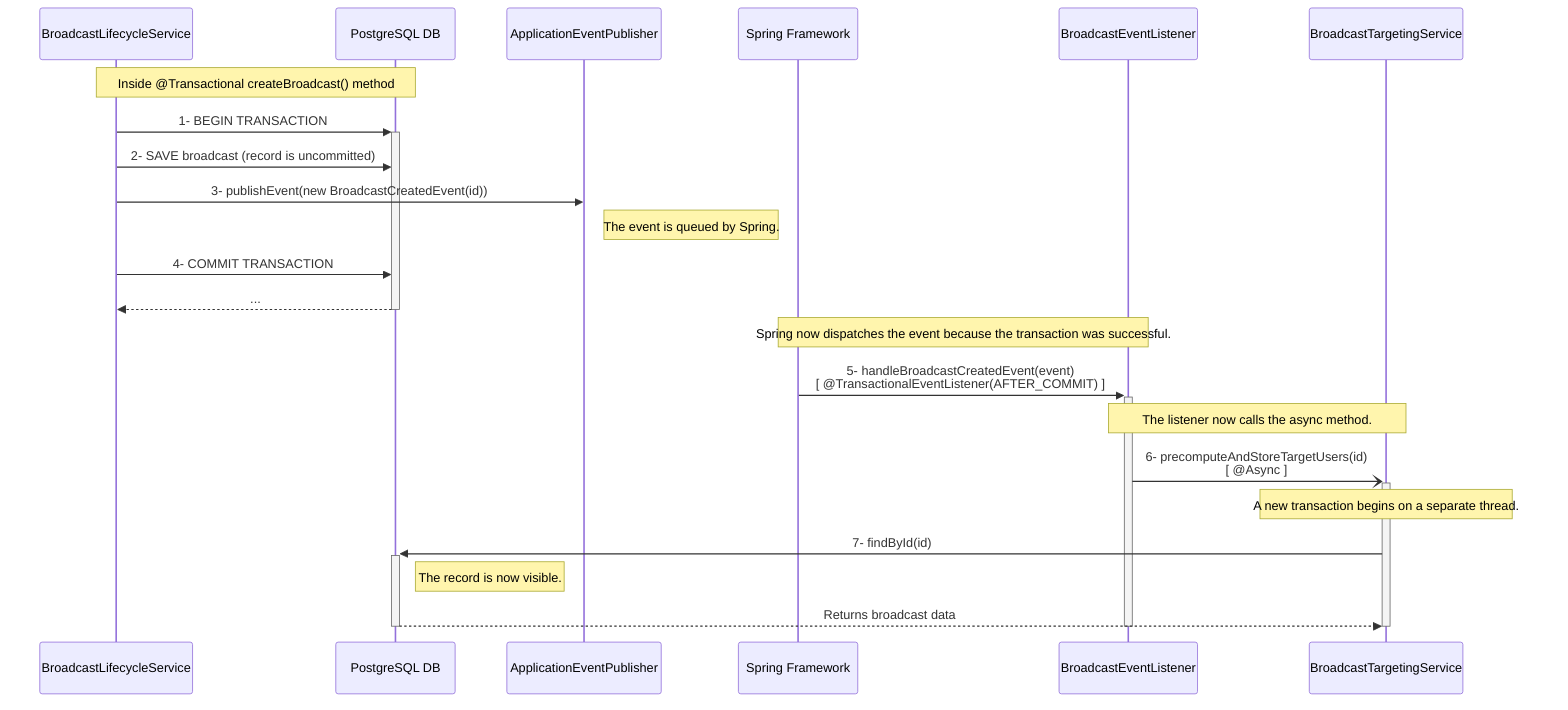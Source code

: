 sequenceDiagram
    participant LifecycleSvc as BroadcastLifecycleService
    participant DB as PostgreSQL DB
    participant AppPublisher as ApplicationEventPublisher
    participant Spring as Spring Framework
    participant EventListener as BroadcastEventListener
    participant TargetingSvc as BroadcastTargetingService

    Note over LifecycleSvc, DB: Inside @Transactional createBroadcast() method
    LifecycleSvc->>+DB: 1- BEGIN TRANSACTION
    LifecycleSvc->>DB: 2- SAVE broadcast (record is uncommitted)

    LifecycleSvc->>AppPublisher: 3- publishEvent(new BroadcastCreatedEvent(id))
    Note right of AppPublisher: The event is queued by Spring.

    LifecycleSvc->>DB: 4- COMMIT TRANSACTION
    DB-->>-LifecycleSvc: ...

    Note over Spring, EventListener: Spring now dispatches the event because the transaction was successful.
    Spring->>+EventListener: 5- handleBroadcastCreatedEvent(event) <br/> [ @TransactionalEventListener(AFTER_COMMIT) ]

    Note over EventListener, TargetingSvc: The listener now calls the async method.
    EventListener-)+TargetingSvc: 6- precomputeAndStoreTargetUsers(id) <br/> [ @Async ]

    Note over TargetingSvc: A new transaction begins on a separate thread.
    TargetingSvc->>+DB: 7- findById(id)
    Note right of DB: The record is now visible.
    DB-->>-TargetingSvc: Returns broadcast data
    
    deactivate TargetingSvc
    deactivate EventListener